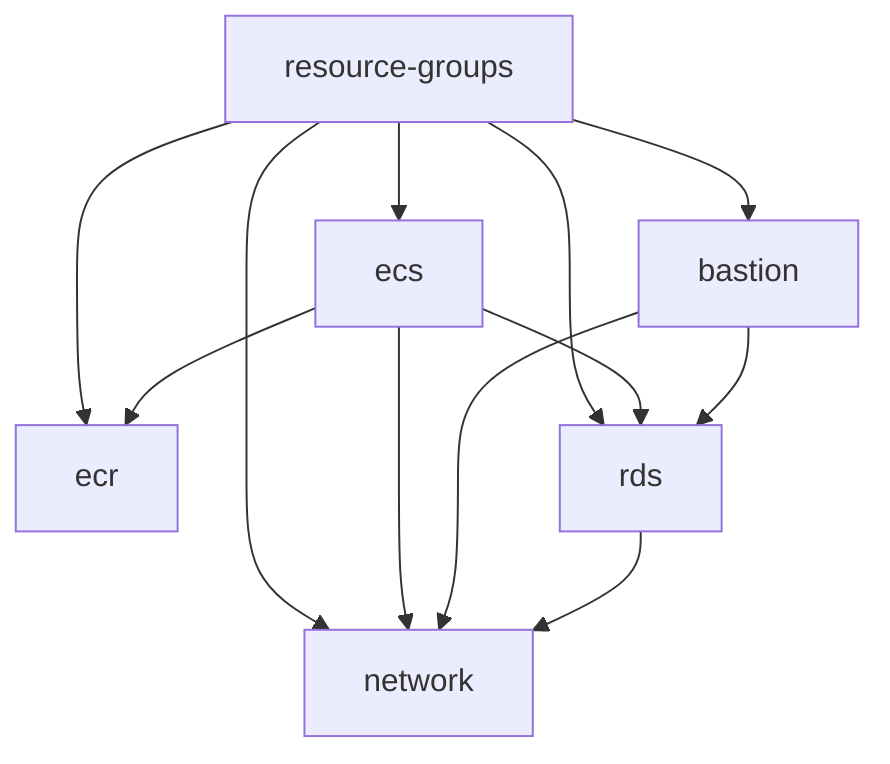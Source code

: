 graph TD
  resource-groups --> bastion
  resource-groups --> ecr
  resource-groups --> ecs
  resource-groups --> network
  resource-groups --> rds
  ecs             --> network
  ecs             --> rds
  ecs             --> ecr
  bastion         --> network
  bastion         --> rds
  rds             --> network